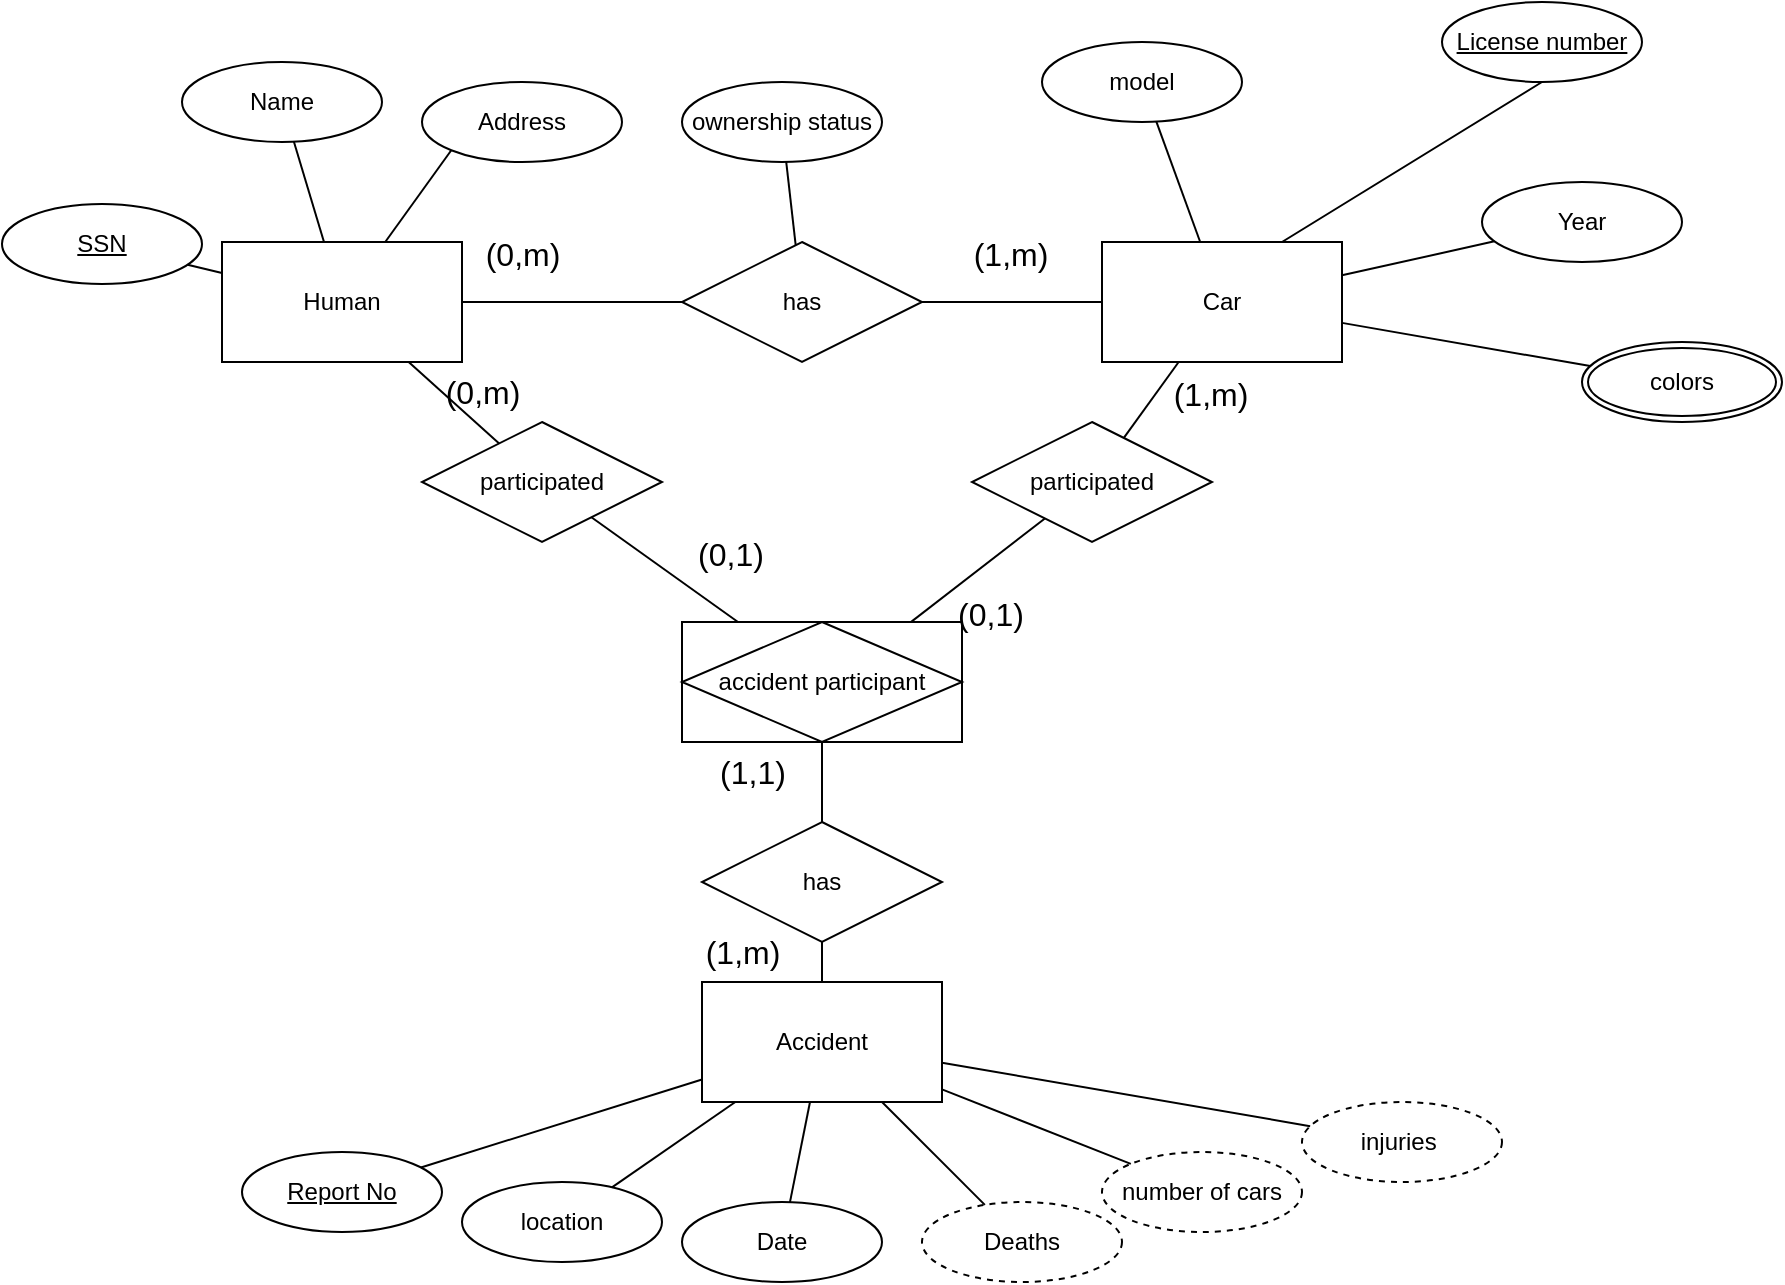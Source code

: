 <mxfile version="24.7.17">
  <diagram name="Page-1" id="3ZQznwtVEBo8xa4mqg9G">
    <mxGraphModel dx="744" dy="879" grid="1" gridSize="10" guides="1" tooltips="1" connect="1" arrows="1" fold="1" page="1" pageScale="1" pageWidth="827" pageHeight="1169" math="0" shadow="0">
      <root>
        <mxCell id="0" />
        <mxCell id="1" parent="0" />
        <mxCell id="dnvqJneBjtVU1JcXiWUm-57" value="Human" style="rounded=0;whiteSpace=wrap;html=1;" parent="1" vertex="1">
          <mxGeometry x="110" y="130" width="120" height="60" as="geometry" />
        </mxCell>
        <mxCell id="dnvqJneBjtVU1JcXiWUm-58" value="Car" style="rounded=0;whiteSpace=wrap;html=1;" parent="1" vertex="1">
          <mxGeometry x="550" y="130" width="120" height="60" as="geometry" />
        </mxCell>
        <mxCell id="dnvqJneBjtVU1JcXiWUm-59" value="Accident" style="rounded=0;whiteSpace=wrap;html=1;" parent="1" vertex="1">
          <mxGeometry x="350" y="500" width="120" height="60" as="geometry" />
        </mxCell>
        <mxCell id="dnvqJneBjtVU1JcXiWUm-61" value="has" style="shape=rhombus;perimeter=rhombusPerimeter;whiteSpace=wrap;html=1;align=center;" parent="1" vertex="1">
          <mxGeometry x="340" y="130" width="120" height="60" as="geometry" />
        </mxCell>
        <mxCell id="1ZsJ_ayD9ZZ50gg1Aqh_-5" value="" style="endArrow=none;html=1;rounded=0;fontSize=12;startSize=8;endSize=8;curved=1;entryX=0;entryY=0.5;entryDx=0;entryDy=0;" parent="1" source="dnvqJneBjtVU1JcXiWUm-57" target="dnvqJneBjtVU1JcXiWUm-61" edge="1">
          <mxGeometry relative="1" as="geometry">
            <mxPoint x="260" y="159.5" as="sourcePoint" />
            <mxPoint x="270" y="110" as="targetPoint" />
          </mxGeometry>
        </mxCell>
        <mxCell id="1ZsJ_ayD9ZZ50gg1Aqh_-6" value="" style="endArrow=none;html=1;rounded=0;fontSize=12;startSize=8;endSize=8;curved=1;" parent="1" source="dnvqJneBjtVU1JcXiWUm-61" target="dnvqJneBjtVU1JcXiWUm-58" edge="1">
          <mxGeometry relative="1" as="geometry">
            <mxPoint x="470" y="159.5" as="sourcePoint" />
            <mxPoint x="630" y="159.5" as="targetPoint" />
          </mxGeometry>
        </mxCell>
        <mxCell id="1ZsJ_ayD9ZZ50gg1Aqh_-7" value="participated" style="shape=rhombus;perimeter=rhombusPerimeter;whiteSpace=wrap;html=1;align=center;" parent="1" vertex="1">
          <mxGeometry x="485" y="220" width="120" height="60" as="geometry" />
        </mxCell>
        <mxCell id="1ZsJ_ayD9ZZ50gg1Aqh_-8" value="" style="endArrow=none;html=1;rounded=0;fontSize=12;startSize=8;endSize=8;curved=1;exitX=0.696;exitY=0.22;exitDx=0;exitDy=0;exitPerimeter=0;" parent="1" source="f2N_Tg51oo_jTbLBDYXB-7" target="1ZsJ_ayD9ZZ50gg1Aqh_-7" edge="1">
          <mxGeometry relative="1" as="geometry">
            <mxPoint x="441.429" y="300" as="sourcePoint" />
            <mxPoint x="490" y="360" as="targetPoint" />
          </mxGeometry>
        </mxCell>
        <mxCell id="1ZsJ_ayD9ZZ50gg1Aqh_-9" value="" style="endArrow=none;html=1;rounded=0;fontSize=12;startSize=8;endSize=8;curved=1;" parent="1" source="1ZsJ_ayD9ZZ50gg1Aqh_-7" target="dnvqJneBjtVU1JcXiWUm-58" edge="1">
          <mxGeometry relative="1" as="geometry">
            <mxPoint x="330" y="360" as="sourcePoint" />
            <mxPoint x="490" y="360" as="targetPoint" />
          </mxGeometry>
        </mxCell>
        <mxCell id="1ZsJ_ayD9ZZ50gg1Aqh_-10" value="participated" style="shape=rhombus;perimeter=rhombusPerimeter;whiteSpace=wrap;html=1;align=center;" parent="1" vertex="1">
          <mxGeometry x="210" y="220" width="120" height="60" as="geometry" />
        </mxCell>
        <mxCell id="1ZsJ_ayD9ZZ50gg1Aqh_-11" value="" style="endArrow=none;html=1;rounded=0;fontSize=12;startSize=8;endSize=8;curved=1;" parent="1" source="dnvqJneBjtVU1JcXiWUm-57" target="1ZsJ_ayD9ZZ50gg1Aqh_-10" edge="1">
          <mxGeometry relative="1" as="geometry">
            <mxPoint x="210" y="360" as="sourcePoint" />
            <mxPoint x="370" y="360" as="targetPoint" />
          </mxGeometry>
        </mxCell>
        <mxCell id="1ZsJ_ayD9ZZ50gg1Aqh_-12" value="" style="endArrow=none;html=1;rounded=0;fontSize=12;startSize=8;endSize=8;curved=1;" parent="1" source="1ZsJ_ayD9ZZ50gg1Aqh_-10" target="f2N_Tg51oo_jTbLBDYXB-7" edge="1">
          <mxGeometry relative="1" as="geometry">
            <mxPoint x="210" y="360" as="sourcePoint" />
            <mxPoint x="362.857" y="300" as="targetPoint" />
          </mxGeometry>
        </mxCell>
        <mxCell id="1ZsJ_ayD9ZZ50gg1Aqh_-13" value="Report No" style="ellipse;whiteSpace=wrap;html=1;align=center;fontStyle=4;" parent="1" vertex="1">
          <mxGeometry x="120" y="585" width="100" height="40" as="geometry" />
        </mxCell>
        <mxCell id="1ZsJ_ayD9ZZ50gg1Aqh_-14" value="" style="endArrow=none;html=1;rounded=0;fontSize=12;startSize=8;endSize=8;curved=1;" parent="1" source="1ZsJ_ayD9ZZ50gg1Aqh_-13" target="dnvqJneBjtVU1JcXiWUm-59" edge="1">
          <mxGeometry relative="1" as="geometry">
            <mxPoint x="445" y="604.5" as="sourcePoint" />
            <mxPoint x="605" y="604.5" as="targetPoint" />
          </mxGeometry>
        </mxCell>
        <mxCell id="1ZsJ_ayD9ZZ50gg1Aqh_-16" value="number of cars" style="ellipse;whiteSpace=wrap;html=1;align=center;dashed=1;" parent="1" vertex="1">
          <mxGeometry x="550" y="585" width="100" height="40" as="geometry" />
        </mxCell>
        <mxCell id="1ZsJ_ayD9ZZ50gg1Aqh_-17" value="injuries&amp;nbsp;" style="ellipse;whiteSpace=wrap;html=1;align=center;dashed=1;" parent="1" vertex="1">
          <mxGeometry x="650" y="560" width="100" height="40" as="geometry" />
        </mxCell>
        <mxCell id="1ZsJ_ayD9ZZ50gg1Aqh_-18" value="Deaths" style="ellipse;whiteSpace=wrap;html=1;align=center;dashed=1;" parent="1" vertex="1">
          <mxGeometry x="460" y="610" width="100" height="40" as="geometry" />
        </mxCell>
        <mxCell id="1ZsJ_ayD9ZZ50gg1Aqh_-19" value="" style="endArrow=none;html=1;rounded=0;fontSize=12;startSize=8;endSize=8;curved=1;" parent="1" source="dnvqJneBjtVU1JcXiWUm-59" target="1ZsJ_ayD9ZZ50gg1Aqh_-18" edge="1">
          <mxGeometry relative="1" as="geometry">
            <mxPoint x="370" y="450" as="sourcePoint" />
            <mxPoint x="530" y="450" as="targetPoint" />
          </mxGeometry>
        </mxCell>
        <mxCell id="1ZsJ_ayD9ZZ50gg1Aqh_-20" value="" style="endArrow=none;html=1;rounded=0;fontSize=12;startSize=8;endSize=8;curved=1;" parent="1" source="dnvqJneBjtVU1JcXiWUm-59" target="1ZsJ_ayD9ZZ50gg1Aqh_-16" edge="1">
          <mxGeometry relative="1" as="geometry">
            <mxPoint x="460" y="570" as="sourcePoint" />
            <mxPoint x="620" y="570" as="targetPoint" />
          </mxGeometry>
        </mxCell>
        <mxCell id="1ZsJ_ayD9ZZ50gg1Aqh_-21" value="" style="endArrow=none;html=1;rounded=0;fontSize=12;startSize=8;endSize=8;curved=1;" parent="1" source="dnvqJneBjtVU1JcXiWUm-59" target="1ZsJ_ayD9ZZ50gg1Aqh_-17" edge="1">
          <mxGeometry relative="1" as="geometry">
            <mxPoint x="370" y="450" as="sourcePoint" />
            <mxPoint x="530" y="450" as="targetPoint" />
          </mxGeometry>
        </mxCell>
        <mxCell id="f2N_Tg51oo_jTbLBDYXB-1" value="location" style="ellipse;whiteSpace=wrap;html=1;align=center;" vertex="1" parent="1">
          <mxGeometry x="230" y="600" width="100" height="40" as="geometry" />
        </mxCell>
        <mxCell id="f2N_Tg51oo_jTbLBDYXB-2" value="Date" style="ellipse;whiteSpace=wrap;html=1;align=center;" vertex="1" parent="1">
          <mxGeometry x="340" y="610" width="100" height="40" as="geometry" />
        </mxCell>
        <mxCell id="f2N_Tg51oo_jTbLBDYXB-3" value="" style="endArrow=none;html=1;rounded=0;fontSize=12;startSize=8;endSize=8;curved=1;" edge="1" parent="1" source="f2N_Tg51oo_jTbLBDYXB-1" target="dnvqJneBjtVU1JcXiWUm-59">
          <mxGeometry relative="1" as="geometry">
            <mxPoint x="290" y="410" as="sourcePoint" />
            <mxPoint x="450" y="410" as="targetPoint" />
          </mxGeometry>
        </mxCell>
        <mxCell id="f2N_Tg51oo_jTbLBDYXB-4" value="" style="endArrow=none;html=1;rounded=0;fontSize=12;startSize=8;endSize=8;curved=1;" edge="1" parent="1" source="f2N_Tg51oo_jTbLBDYXB-2" target="dnvqJneBjtVU1JcXiWUm-59">
          <mxGeometry relative="1" as="geometry">
            <mxPoint x="290" y="410" as="sourcePoint" />
            <mxPoint x="450" y="410" as="targetPoint" />
          </mxGeometry>
        </mxCell>
        <mxCell id="f2N_Tg51oo_jTbLBDYXB-7" value="accident participant" style="shape=associativeEntity;whiteSpace=wrap;html=1;align=center;" vertex="1" parent="1">
          <mxGeometry x="340" y="320" width="140" height="60" as="geometry" />
        </mxCell>
        <mxCell id="f2N_Tg51oo_jTbLBDYXB-9" value="(1,m)" style="text;html=1;align=center;verticalAlign=middle;resizable=0;points=[];autosize=1;strokeColor=none;fillColor=none;fontSize=16;" vertex="1" parent="1">
          <mxGeometry x="340" y="470" width="60" height="30" as="geometry" />
        </mxCell>
        <mxCell id="f2N_Tg51oo_jTbLBDYXB-10" value="has" style="shape=rhombus;perimeter=rhombusPerimeter;whiteSpace=wrap;html=1;align=center;" vertex="1" parent="1">
          <mxGeometry x="350" y="420" width="120" height="60" as="geometry" />
        </mxCell>
        <mxCell id="f2N_Tg51oo_jTbLBDYXB-11" value="" style="endArrow=none;html=1;rounded=0;fontSize=12;startSize=8;endSize=8;curved=1;" edge="1" parent="1" source="dnvqJneBjtVU1JcXiWUm-59" target="f2N_Tg51oo_jTbLBDYXB-10">
          <mxGeometry relative="1" as="geometry">
            <mxPoint x="380" y="300" as="sourcePoint" />
            <mxPoint x="540" y="300" as="targetPoint" />
          </mxGeometry>
        </mxCell>
        <mxCell id="f2N_Tg51oo_jTbLBDYXB-12" value="" style="endArrow=none;html=1;rounded=0;fontSize=12;startSize=8;endSize=8;curved=1;" edge="1" parent="1" source="f2N_Tg51oo_jTbLBDYXB-10" target="f2N_Tg51oo_jTbLBDYXB-7">
          <mxGeometry relative="1" as="geometry">
            <mxPoint x="380" y="300" as="sourcePoint" />
            <mxPoint x="540" y="300" as="targetPoint" />
          </mxGeometry>
        </mxCell>
        <mxCell id="f2N_Tg51oo_jTbLBDYXB-14" value="(1,1)" style="text;html=1;align=center;verticalAlign=middle;resizable=0;points=[];autosize=1;strokeColor=none;fillColor=none;fontSize=16;" vertex="1" parent="1">
          <mxGeometry x="345" y="380" width="60" height="30" as="geometry" />
        </mxCell>
        <mxCell id="f2N_Tg51oo_jTbLBDYXB-16" value="(0,m)" style="text;html=1;align=center;verticalAlign=middle;resizable=0;points=[];autosize=1;strokeColor=none;fillColor=none;fontSize=16;" vertex="1" parent="1">
          <mxGeometry x="210" y="190" width="60" height="30" as="geometry" />
        </mxCell>
        <mxCell id="f2N_Tg51oo_jTbLBDYXB-17" value="(0,1)" style="text;html=1;align=center;verticalAlign=middle;resizable=0;points=[];autosize=1;strokeColor=none;fillColor=none;fontSize=16;" vertex="1" parent="1">
          <mxGeometry x="334" y="271" width="60" height="30" as="geometry" />
        </mxCell>
        <mxCell id="f2N_Tg51oo_jTbLBDYXB-18" value="(0,1)" style="text;html=1;align=center;verticalAlign=middle;resizable=0;points=[];autosize=1;strokeColor=none;fillColor=none;fontSize=16;" vertex="1" parent="1">
          <mxGeometry x="464" y="301" width="60" height="30" as="geometry" />
        </mxCell>
        <mxCell id="f2N_Tg51oo_jTbLBDYXB-19" value="(1,m)" style="text;html=1;align=center;verticalAlign=middle;resizable=0;points=[];autosize=1;strokeColor=none;fillColor=none;fontSize=16;" vertex="1" parent="1">
          <mxGeometry x="574" y="191" width="60" height="30" as="geometry" />
        </mxCell>
        <mxCell id="f2N_Tg51oo_jTbLBDYXB-20" value="(0,m)" style="text;html=1;align=center;verticalAlign=middle;resizable=0;points=[];autosize=1;strokeColor=none;fillColor=none;fontSize=16;" vertex="1" parent="1">
          <mxGeometry x="230" y="121" width="60" height="30" as="geometry" />
        </mxCell>
        <mxCell id="f2N_Tg51oo_jTbLBDYXB-21" value="(1,m)" style="text;html=1;align=center;verticalAlign=middle;resizable=0;points=[];autosize=1;strokeColor=none;fillColor=none;fontSize=16;" vertex="1" parent="1">
          <mxGeometry x="474" y="121" width="60" height="30" as="geometry" />
        </mxCell>
        <mxCell id="f2N_Tg51oo_jTbLBDYXB-22" value="ownership status" style="ellipse;whiteSpace=wrap;html=1;align=center;" vertex="1" parent="1">
          <mxGeometry x="340" y="50" width="100" height="40" as="geometry" />
        </mxCell>
        <mxCell id="f2N_Tg51oo_jTbLBDYXB-23" value="" style="endArrow=none;html=1;rounded=0;fontSize=12;startSize=8;endSize=8;curved=1;" edge="1" parent="1" source="f2N_Tg51oo_jTbLBDYXB-22" target="dnvqJneBjtVU1JcXiWUm-61">
          <mxGeometry relative="1" as="geometry">
            <mxPoint x="310" y="260" as="sourcePoint" />
            <mxPoint x="470" y="260" as="targetPoint" />
          </mxGeometry>
        </mxCell>
        <mxCell id="f2N_Tg51oo_jTbLBDYXB-24" value="Name" style="ellipse;whiteSpace=wrap;html=1;align=center;" vertex="1" parent="1">
          <mxGeometry x="90" y="40" width="100" height="40" as="geometry" />
        </mxCell>
        <mxCell id="f2N_Tg51oo_jTbLBDYXB-25" value="SSN" style="ellipse;whiteSpace=wrap;html=1;align=center;fontStyle=4;" vertex="1" parent="1">
          <mxGeometry y="111" width="100" height="40" as="geometry" />
        </mxCell>
        <mxCell id="f2N_Tg51oo_jTbLBDYXB-26" value="Address" style="ellipse;whiteSpace=wrap;html=1;align=center;" vertex="1" parent="1">
          <mxGeometry x="210" y="50" width="100" height="40" as="geometry" />
        </mxCell>
        <mxCell id="f2N_Tg51oo_jTbLBDYXB-27" value="" style="endArrow=none;html=1;rounded=0;fontSize=12;startSize=8;endSize=8;curved=1;" edge="1" parent="1" source="f2N_Tg51oo_jTbLBDYXB-24" target="dnvqJneBjtVU1JcXiWUm-57">
          <mxGeometry relative="1" as="geometry">
            <mxPoint x="80" y="290" as="sourcePoint" />
            <mxPoint x="240" y="290" as="targetPoint" />
          </mxGeometry>
        </mxCell>
        <mxCell id="f2N_Tg51oo_jTbLBDYXB-28" value="" style="endArrow=none;html=1;rounded=0;fontSize=12;startSize=8;endSize=8;curved=1;exitX=0;exitY=1;exitDx=0;exitDy=0;" edge="1" parent="1" source="f2N_Tg51oo_jTbLBDYXB-26" target="dnvqJneBjtVU1JcXiWUm-57">
          <mxGeometry relative="1" as="geometry">
            <mxPoint x="90" y="300" as="sourcePoint" />
            <mxPoint x="250" y="300" as="targetPoint" />
          </mxGeometry>
        </mxCell>
        <mxCell id="f2N_Tg51oo_jTbLBDYXB-29" value="" style="endArrow=none;html=1;rounded=0;fontSize=12;startSize=8;endSize=8;curved=1;" edge="1" parent="1" source="f2N_Tg51oo_jTbLBDYXB-25" target="dnvqJneBjtVU1JcXiWUm-57">
          <mxGeometry relative="1" as="geometry">
            <mxPoint x="100" y="310" as="sourcePoint" />
            <mxPoint x="260" y="310" as="targetPoint" />
          </mxGeometry>
        </mxCell>
        <mxCell id="f2N_Tg51oo_jTbLBDYXB-30" value="model" style="ellipse;whiteSpace=wrap;html=1;align=center;" vertex="1" parent="1">
          <mxGeometry x="520" y="30" width="100" height="40" as="geometry" />
        </mxCell>
        <mxCell id="f2N_Tg51oo_jTbLBDYXB-31" value="License number" style="ellipse;whiteSpace=wrap;html=1;align=center;fontStyle=4;" vertex="1" parent="1">
          <mxGeometry x="720" y="10" width="100" height="40" as="geometry" />
        </mxCell>
        <mxCell id="f2N_Tg51oo_jTbLBDYXB-32" value="colors" style="ellipse;shape=doubleEllipse;margin=3;whiteSpace=wrap;html=1;align=center;" vertex="1" parent="1">
          <mxGeometry x="790" y="180" width="100" height="40" as="geometry" />
        </mxCell>
        <mxCell id="f2N_Tg51oo_jTbLBDYXB-33" value="" style="endArrow=none;html=1;rounded=0;fontSize=12;startSize=8;endSize=8;curved=1;" edge="1" parent="1" source="f2N_Tg51oo_jTbLBDYXB-30" target="dnvqJneBjtVU1JcXiWUm-58">
          <mxGeometry relative="1" as="geometry">
            <mxPoint x="420" y="190" as="sourcePoint" />
            <mxPoint x="580" y="190" as="targetPoint" />
          </mxGeometry>
        </mxCell>
        <mxCell id="f2N_Tg51oo_jTbLBDYXB-34" value="" style="endArrow=none;html=1;rounded=0;fontSize=12;startSize=8;endSize=8;curved=1;exitX=0.5;exitY=1;exitDx=0;exitDy=0;entryX=0.75;entryY=0;entryDx=0;entryDy=0;" edge="1" parent="1" source="f2N_Tg51oo_jTbLBDYXB-31" target="dnvqJneBjtVU1JcXiWUm-58">
          <mxGeometry relative="1" as="geometry">
            <mxPoint x="420" y="190" as="sourcePoint" />
            <mxPoint x="580" y="190" as="targetPoint" />
          </mxGeometry>
        </mxCell>
        <mxCell id="f2N_Tg51oo_jTbLBDYXB-35" value="" style="endArrow=none;html=1;rounded=0;fontSize=12;startSize=8;endSize=8;curved=1;" edge="1" parent="1" source="f2N_Tg51oo_jTbLBDYXB-32" target="dnvqJneBjtVU1JcXiWUm-58">
          <mxGeometry relative="1" as="geometry">
            <mxPoint x="420" y="190" as="sourcePoint" />
            <mxPoint x="580" y="190" as="targetPoint" />
          </mxGeometry>
        </mxCell>
        <mxCell id="f2N_Tg51oo_jTbLBDYXB-36" value="Year" style="ellipse;whiteSpace=wrap;html=1;align=center;" vertex="1" parent="1">
          <mxGeometry x="740" y="100" width="100" height="40" as="geometry" />
        </mxCell>
        <mxCell id="f2N_Tg51oo_jTbLBDYXB-38" value="" style="endArrow=none;html=1;rounded=0;fontSize=12;startSize=8;endSize=8;curved=1;" edge="1" parent="1" source="f2N_Tg51oo_jTbLBDYXB-36" target="dnvqJneBjtVU1JcXiWUm-58">
          <mxGeometry relative="1" as="geometry">
            <mxPoint x="420" y="190" as="sourcePoint" />
            <mxPoint x="580" y="190" as="targetPoint" />
          </mxGeometry>
        </mxCell>
      </root>
    </mxGraphModel>
  </diagram>
</mxfile>
